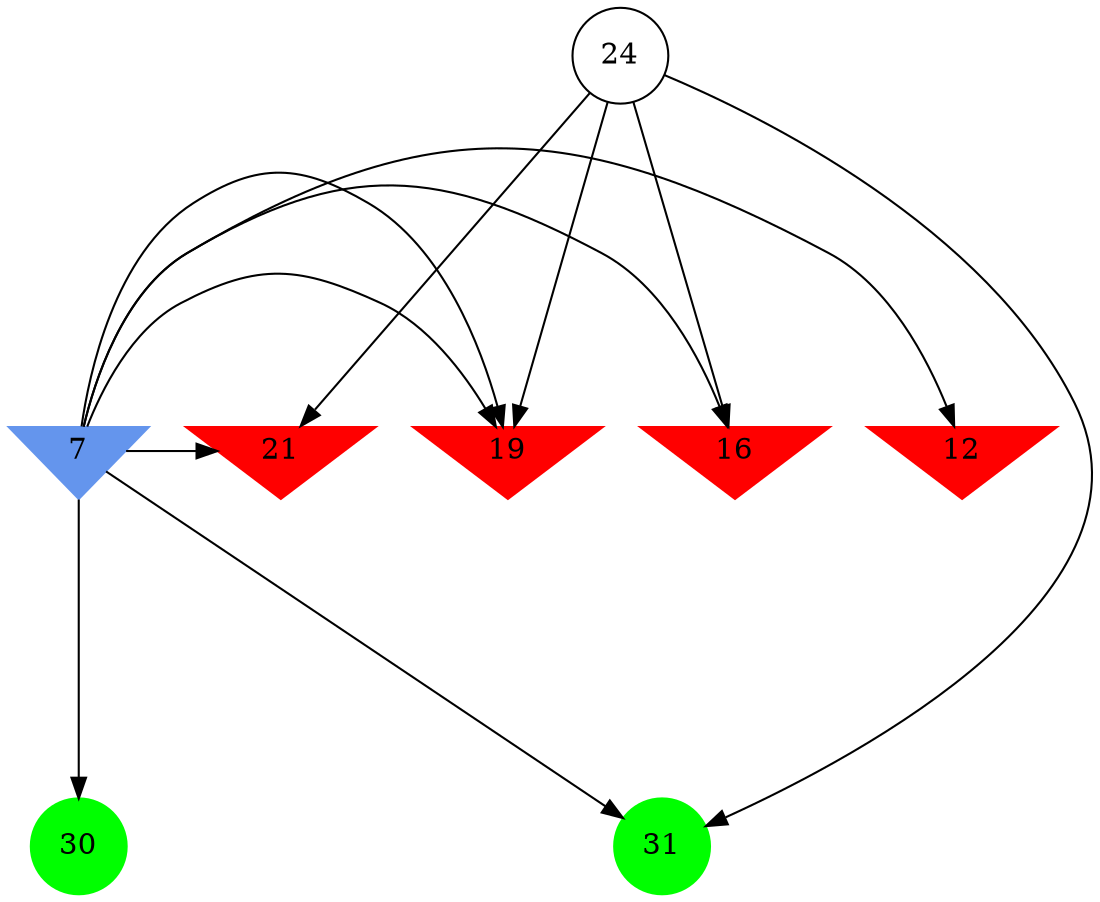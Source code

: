 digraph brain {
	ranksep=2.0;
	7 [shape=invtriangle,style=filled,color=cornflowerblue];
	12 [shape=invtriangle,style=filled,color=red];
	16 [shape=invtriangle,style=filled,color=red];
	19 [shape=invtriangle,style=filled,color=red];
	21 [shape=invtriangle,style=filled,color=red];
	24 [shape=circle,color=black];
	30 [shape=circle,style=filled,color=green];
	31 [shape=circle,style=filled,color=green];
	7	->	30;
	7	->	19;
	7	->	12;
	7	->	31;
	24	->	31;
	7	->	16;
	7	->	19;
	7	->	21;
	24	->	16;
	24	->	19;
	24	->	21;
	{ rank=same; 7; 12; 16; 19; 21; }
	{ rank=same; 24; }
	{ rank=same; 30; 31; }
}
